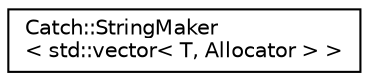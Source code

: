 digraph "Graphical Class Hierarchy"
{
  edge [fontname="Helvetica",fontsize="10",labelfontname="Helvetica",labelfontsize="10"];
  node [fontname="Helvetica",fontsize="10",shape=record];
  rankdir="LR";
  Node1 [label="Catch::StringMaker\l\< std::vector\< T, Allocator \> \>",height=0.2,width=0.4,color="black", fillcolor="white", style="filled",URL="$de/d58/structCatch_1_1StringMaker_3_01std_1_1vector_3_01T_00_01Allocator_01_4_01_4.html"];
}
